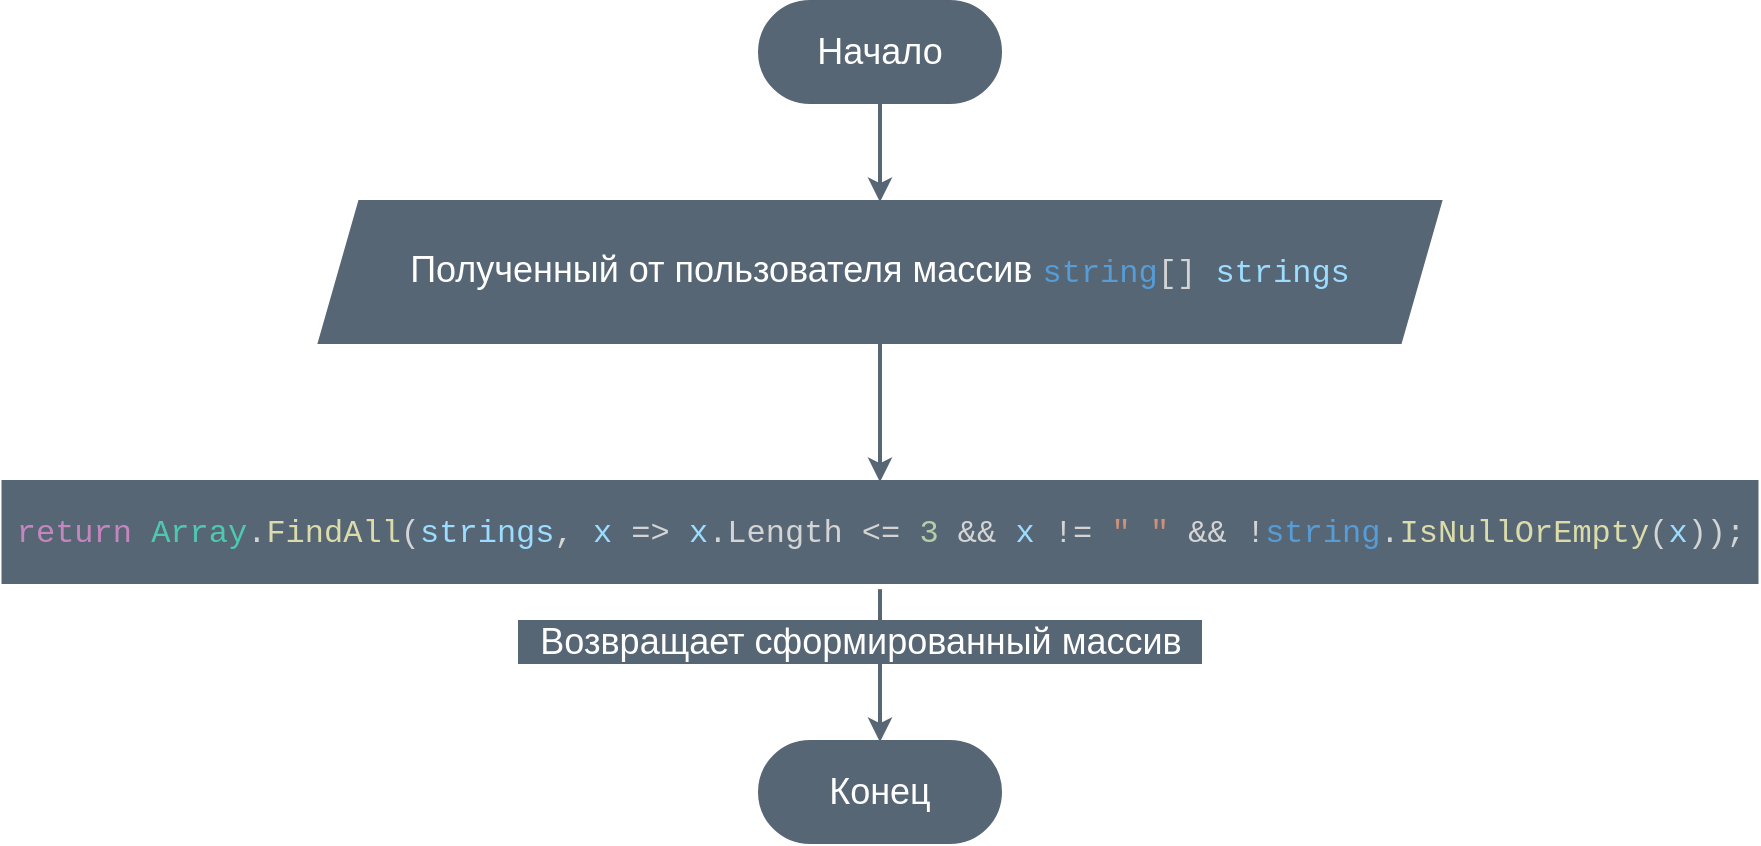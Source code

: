 <mxfile>
    <diagram id="BNv4OCOSLPR2iXhaLnXR" name="Page-1">
        <mxGraphModel dx="1355" dy="329" grid="1" gridSize="10" guides="1" tooltips="1" connect="1" arrows="1" fold="1" page="1" pageScale="1" pageWidth="827" pageHeight="1169" math="0" shadow="0">
            <root>
                <mxCell id="0"/>
                <mxCell id="1" parent="0"/>
                <mxCell id="2" value="&lt;div style=&quot;color: rgb(212, 212, 212); font-family: &amp;quot;jetbrains mono&amp;quot;, consolas, &amp;quot;courier new&amp;quot;, monospace; font-size: 16px; line-height: 22px;&quot;&gt;&lt;span style=&quot;color: #c586c0&quot;&gt;return&lt;/span&gt; &lt;span style=&quot;color: #4ec9b0&quot;&gt;Array&lt;/span&gt;.&lt;span style=&quot;color: #dcdcaa&quot;&gt;FindAll&lt;/span&gt;(&lt;span style=&quot;color: #9cdcfe&quot;&gt;strings&lt;/span&gt;, &lt;span style=&quot;color: #9cdcfe&quot;&gt;x&lt;/span&gt; =&amp;gt; &lt;span style=&quot;color: #9cdcfe&quot;&gt;x&lt;/span&gt;.Length &amp;lt;= &lt;span style=&quot;color: #b5cea8&quot;&gt;3&lt;/span&gt; &amp;amp;&amp;amp; &lt;span style=&quot;color: #9cdcfe&quot;&gt;x&lt;/span&gt; != &lt;span style=&quot;color: #ce9178&quot;&gt;&quot; &quot;&lt;/span&gt; &amp;amp;&amp;amp; !&lt;span style=&quot;color: #569cd6&quot;&gt;string&lt;/span&gt;.&lt;span style=&quot;color: #dcdcaa&quot;&gt;IsNullOrEmpty&lt;/span&gt;(&lt;span style=&quot;color: #9cdcfe&quot;&gt;x&lt;/span&gt;));&lt;/div&gt;" style="rounded=0;whiteSpace=wrap;html=1;labelBackgroundColor=none;backgroundOutline=0;fillColor=#576675;fontColor=#ffffff;strokeColor=#576675;strokeWidth=2;" parent="1" vertex="1">
                    <mxGeometry x="-438.25" y="250" width="876.5" height="50" as="geometry"/>
                </mxCell>
                <mxCell id="4" value="" style="edgeStyle=none;html=1;fontSize=18;fontColor=#F0F0F0;strokeWidth=2;entryX=0.5;entryY=0;entryDx=0;entryDy=0;labelBackgroundColor=none;backgroundOutline=0;fillColor=#576675;strokeColor=#576675;" parent="1" source="5" target="2" edge="1">
                    <mxGeometry relative="1" as="geometry">
                        <mxPoint x="-6" y="260" as="targetPoint"/>
                    </mxGeometry>
                </mxCell>
                <mxCell id="5" value="&lt;font style=&quot;font-size: 18px&quot;&gt;Полученный от пользователя массив&amp;nbsp;&lt;/font&gt;&lt;span style=&quot;font-family: &amp;quot;jetbrains mono&amp;quot; , &amp;quot;consolas&amp;quot; , &amp;quot;courier new&amp;quot; , monospace ; font-size: 16px ; color: rgb(86 , 156 , 214)&quot;&gt;string&lt;/span&gt;&lt;span style=&quot;color: rgb(212, 212, 212); font-family: &amp;quot;jetbrains mono&amp;quot;, consolas, &amp;quot;courier new&amp;quot;, monospace; font-size: 16px;&quot;&gt;[&lt;/span&gt;&lt;span style=&quot;color: rgb(212, 212, 212); font-family: &amp;quot;jetbrains mono&amp;quot;, consolas, &amp;quot;courier new&amp;quot;, monospace; font-size: 16px;&quot;&gt;]&lt;/span&gt;&lt;span style=&quot;color: rgb(212, 212, 212); font-family: &amp;quot;jetbrains mono&amp;quot;, consolas, &amp;quot;courier new&amp;quot;, monospace; font-size: 16px;&quot;&gt; &lt;/span&gt;&lt;span style=&quot;font-family: &amp;quot;jetbrains mono&amp;quot; , &amp;quot;consolas&amp;quot; , &amp;quot;courier new&amp;quot; , monospace ; font-size: 16px ; color: rgb(156 , 220 , 254)&quot;&gt;strings&lt;/span&gt;" style="shape=parallelogram;perimeter=parallelogramPerimeter;whiteSpace=wrap;html=1;fixedSize=1;fontSize=18;labelBackgroundColor=none;backgroundOutline=0;fillColor=#576675;fontColor=#ffffff;strokeColor=#576675;strokeWidth=2;" parent="1" vertex="1">
                    <mxGeometry x="-280" y="110" width="560" height="70" as="geometry"/>
                </mxCell>
                <mxCell id="6" value="" style="edgeStyle=none;html=1;fontSize=18;fontColor=#F0F0F0;strokeWidth=2;entryX=0.5;entryY=0;entryDx=0;entryDy=0;labelBackgroundColor=none;backgroundOutline=0;fillColor=#576675;strokeColor=#576675;exitX=0.5;exitY=1.072;exitDx=0;exitDy=0;exitPerimeter=0;" parent="1" target="35" edge="1" source="2">
                    <mxGeometry relative="1" as="geometry">
                        <mxPoint x="-1" y="310" as="sourcePoint"/>
                        <mxPoint x="-1" y="365" as="targetPoint"/>
                    </mxGeometry>
                </mxCell>
                <mxCell id="32" style="edgeStyle=none;html=1;entryX=0.5;entryY=0;entryDx=0;entryDy=0;strokeWidth=2;labelBackgroundColor=none;backgroundOutline=0;fillColor=#576675;strokeColor=#576675;" parent="1" source="33" target="5" edge="1">
                    <mxGeometry relative="1" as="geometry"/>
                </mxCell>
                <mxCell id="33" value="Начало" style="rounded=1;whiteSpace=wrap;html=1;arcSize=50;fontSize=18;labelBackgroundColor=none;backgroundOutline=0;fillColor=#576675;fontColor=#ffffff;strokeColor=#576675;strokeWidth=2;" parent="1" vertex="1">
                    <mxGeometry x="-60" y="10" width="120" height="50" as="geometry"/>
                </mxCell>
                <mxCell id="35" value="Конец" style="rounded=1;whiteSpace=wrap;html=1;arcSize=50;fontSize=18;labelBackgroundColor=none;backgroundOutline=0;fillColor=#576675;fontColor=#ffffff;strokeColor=#576675;strokeWidth=2;" parent="1" vertex="1">
                    <mxGeometry x="-60" y="380" width="120" height="50" as="geometry"/>
                </mxCell>
                <mxCell id="36" value="&lt;font style=&quot;font-size: 18px&quot;&gt;Возвращает сформированный массив&lt;/font&gt;" style="text;html=1;align=center;verticalAlign=middle;resizable=0;points=[];autosize=1;labelBackgroundColor=none;backgroundOutline=0;fillColor=#576675;fontColor=#ffffff;strokeColor=#576675;strokeWidth=2;" parent="1" vertex="1">
                    <mxGeometry x="-180" y="320" width="340" height="20" as="geometry"/>
                </mxCell>
            </root>
        </mxGraphModel>
    </diagram>
</mxfile>